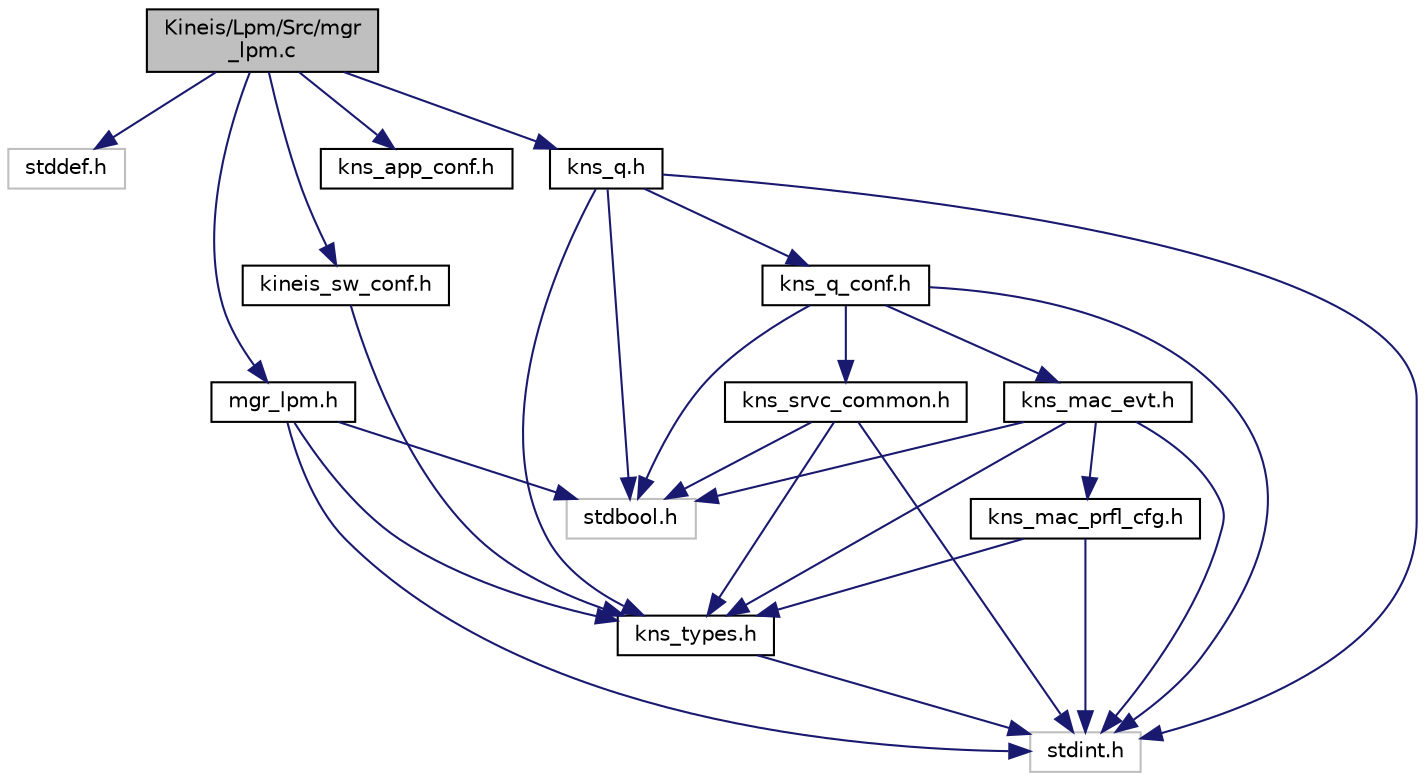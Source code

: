 digraph "Kineis/Lpm/Src/mgr_lpm.c"
{
 // INTERACTIVE_SVG=YES
 // LATEX_PDF_SIZE
  edge [fontname="Helvetica",fontsize="10",labelfontname="Helvetica",labelfontsize="10"];
  node [fontname="Helvetica",fontsize="10",shape=record];
  Node1 [label="Kineis/Lpm/Src/mgr\l_lpm.c",height=0.2,width=0.4,color="black", fillcolor="grey75", style="filled", fontcolor="black",tooltip="low power mode manager is in charge to collect all low power needs from 'clients' and setup the corre..."];
  Node1 -> Node2 [color="midnightblue",fontsize="10",style="solid",fontname="Helvetica"];
  Node2 [label="stddef.h",height=0.2,width=0.4,color="grey75", fillcolor="white", style="filled",tooltip=" "];
  Node1 -> Node3 [color="midnightblue",fontsize="10",style="solid",fontname="Helvetica"];
  Node3 [label="mgr_lpm.h",height=0.2,width=0.4,color="black", fillcolor="white", style="filled",URL="$df/d63/mgr__lpm_8h.html",tooltip="low power mode manager is in charge to collect all low power needs from 'clients' and setup the corre..."];
  Node3 -> Node4 [color="midnightblue",fontsize="10",style="solid",fontname="Helvetica"];
  Node4 [label="stdbool.h",height=0.2,width=0.4,color="grey75", fillcolor="white", style="filled",tooltip=" "];
  Node3 -> Node5 [color="midnightblue",fontsize="10",style="solid",fontname="Helvetica"];
  Node5 [label="stdint.h",height=0.2,width=0.4,color="grey75", fillcolor="white", style="filled",tooltip=" "];
  Node3 -> Node6 [color="midnightblue",fontsize="10",style="solid",fontname="Helvetica"];
  Node6 [label="kns_types.h",height=0.2,width=0.4,color="black", fillcolor="white", style="filled",URL="$d8/d85/kns__types_8h.html",tooltip="Kineis types definition."];
  Node6 -> Node5 [color="midnightblue",fontsize="10",style="solid",fontname="Helvetica"];
  Node1 -> Node7 [color="midnightblue",fontsize="10",style="solid",fontname="Helvetica"];
  Node7 [label="kineis_sw_conf.h",height=0.2,width=0.4,color="black", fillcolor="white", style="filled",URL="$d9/dc4/kineis__sw__conf_8h.html",tooltip="Kineis stack SW configurations depending on platform used."];
  Node7 -> Node6 [color="midnightblue",fontsize="10",style="solid",fontname="Helvetica"];
  Node1 -> Node8 [color="midnightblue",fontsize="10",style="solid",fontname="Helvetica"];
  Node8 [label="kns_app_conf.h",height=0.2,width=0.4,color="black", fillcolor="white", style="filled",URL="$d5/d04/kns__app__conf_8h.html",tooltip="Kineis Application configurations depending on platform used."];
  Node1 -> Node9 [color="midnightblue",fontsize="10",style="solid",fontname="Helvetica"];
  Node9 [label="kns_q.h",height=0.2,width=0.4,color="black", fillcolor="white", style="filled",URL="$d0/d84/kns__q_8h.html",tooltip="Configuration of queues used in kineis_swr."];
  Node9 -> Node4 [color="midnightblue",fontsize="10",style="solid",fontname="Helvetica"];
  Node9 -> Node5 [color="midnightblue",fontsize="10",style="solid",fontname="Helvetica"];
  Node9 -> Node6 [color="midnightblue",fontsize="10",style="solid",fontname="Helvetica"];
  Node9 -> Node10 [color="midnightblue",fontsize="10",style="solid",fontname="Helvetica"];
  Node10 [label="kns_q_conf.h",height=0.2,width=0.4,color="black", fillcolor="white", style="filled",URL="$d8/dd1/kns__q__conf_8h.html",tooltip="Configuration of queues used in kineis_sw."];
  Node10 -> Node4 [color="midnightblue",fontsize="10",style="solid",fontname="Helvetica"];
  Node10 -> Node5 [color="midnightblue",fontsize="10",style="solid",fontname="Helvetica"];
  Node10 -> Node11 [color="midnightblue",fontsize="10",style="solid",fontname="Helvetica"];
  Node11 [label="kns_mac_evt.h",height=0.2,width=0.4,color="black", fillcolor="white", style="filled",URL="$df/d64/kns__mac__evt_8h.html",tooltip=" "];
  Node11 -> Node4 [color="midnightblue",fontsize="10",style="solid",fontname="Helvetica"];
  Node11 -> Node5 [color="midnightblue",fontsize="10",style="solid",fontname="Helvetica"];
  Node11 -> Node6 [color="midnightblue",fontsize="10",style="solid",fontname="Helvetica"];
  Node11 -> Node12 [color="midnightblue",fontsize="10",style="solid",fontname="Helvetica"];
  Node12 [label="kns_mac_prfl_cfg.h",height=0.2,width=0.4,color="black", fillcolor="white", style="filled",URL="$d8/d4a/kns__mac__prfl__cfg_8h.html",tooltip="Header file describing the ser settings required to configure a MAC protocol."];
  Node12 -> Node5 [color="midnightblue",fontsize="10",style="solid",fontname="Helvetica"];
  Node12 -> Node6 [color="midnightblue",fontsize="10",style="solid",fontname="Helvetica"];
  Node10 -> Node13 [color="midnightblue",fontsize="10",style="solid",fontname="Helvetica"];
  Node13 [label="kns_srvc_common.h",height=0.2,width=0.4,color="black", fillcolor="white", style="filled",URL="$d7/d8a/kns__srvc__common_8h.html",tooltip="Common part of Kinéis service layer."];
  Node13 -> Node4 [color="midnightblue",fontsize="10",style="solid",fontname="Helvetica"];
  Node13 -> Node5 [color="midnightblue",fontsize="10",style="solid",fontname="Helvetica"];
  Node13 -> Node6 [color="midnightblue",fontsize="10",style="solid",fontname="Helvetica"];
}
